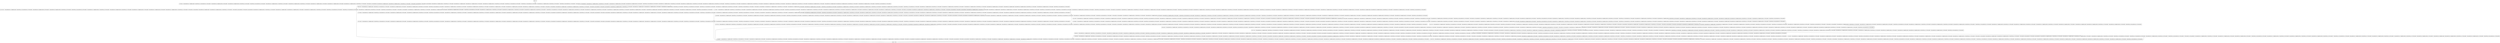 digraph getTriggers {
node [shape=record];
1922879709 [label="1922879709 - [(!JECACHESIZE && !SHAREDCACHE), (SEQUENTIAL && !JECACHESIZE && !DUPLICATES), (!JECACHESIZE && SHAREDCACHE && DUPLICATES), (!JECACHESIZE && SHAREDCACHE && SEQUENTIAL && DUPLICATES), (SEQUENTIAL && JECACHESIZE && DUPLICATES), (!JECACHESIZE && !SHAREDCACHE && !SEQUENTIAL && DUPLICATES), (!JECACHESIZE && SHAREDCACHE && SEQUENTIAL && !DUPLICATES), (JECACHESIZE && !SHAREDCACHE && !DUPLICATES), (JECACHESIZE && !SHAREDCACHE && DUPLICATES), (JECACHESIZE && !SHAREDCACHE && !SEQUENTIAL && !DUPLICATES), (DUPLICATES && !JECACHESIZE), (JECACHESIZE && SHAREDCACHE), (!JECACHESIZE && SHAREDCACHE && !SEQUENTIAL && !DUPLICATES), (!DUPLICATES && JECACHESIZE), (DUPLICATES && JECACHESIZE), (JECACHESIZE && SHAREDCACHE && !SEQUENTIAL && !DUPLICATES), (JECACHESIZE && !SHAREDCACHE), (!JECACHESIZE && !SHAREDCACHE && !DUPLICATES), (!JECACHESIZE && SHAREDCACHE && !SEQUENTIAL && DUPLICATES), (SEQUENTIAL && !JECACHESIZE && DUPLICATES), (!SEQUENTIAL && !JECACHESIZE && DUPLICATES), (!JECACHESIZE && !SHAREDCACHE && SEQUENTIAL && DUPLICATES), (!SEQUENTIAL && JECACHESIZE && !DUPLICATES), (!DUPLICATES && !JECACHESIZE), (!JECACHESIZE && !SHAREDCACHE && !SEQUENTIAL && !DUPLICATES), (!JECACHESIZE && !SHAREDCACHE && DUPLICATES), (JECACHESIZE && SHAREDCACHE && DUPLICATES), (!SEQUENTIAL && JECACHESIZE && DUPLICATES), (JECACHESIZE && !SHAREDCACHE && !SEQUENTIAL && DUPLICATES), (JECACHESIZE && SHAREDCACHE && !SEQUENTIAL && DUPLICATES), (JECACHESIZE && SHAREDCACHE && SEQUENTIAL && DUPLICATES), (!SEQUENTIAL && !JECACHESIZE && !DUPLICATES), (JECACHESIZE && !SHAREDCACHE && SEQUENTIAL && !DUPLICATES), (JECACHESIZE && !SHAREDCACHE && SEQUENTIAL && DUPLICATES), (!JECACHESIZE && !SHAREDCACHE && SEQUENTIAL && !DUPLICATES), (JECACHESIZE && SHAREDCACHE && !DUPLICATES), (!JECACHESIZE && SHAREDCACHE), (JECACHESIZE && SHAREDCACHE && SEQUENTIAL && !DUPLICATES), (!JECACHESIZE && SHAREDCACHE && !DUPLICATES), (SEQUENTIAL && JECACHESIZE && !DUPLICATES)]"];
1447686382 [label="1447686382 - [(!JECACHESIZE && !SHAREDCACHE), (SEQUENTIAL && !JECACHESIZE && !DUPLICATES), (!JECACHESIZE && SHAREDCACHE && DUPLICATES), (!JECACHESIZE && SHAREDCACHE && SEQUENTIAL && DUPLICATES), (SEQUENTIAL && JECACHESIZE && DUPLICATES), (!JECACHESIZE && !SHAREDCACHE && !SEQUENTIAL && DUPLICATES), (!JECACHESIZE && SHAREDCACHE && SEQUENTIAL && !DUPLICATES), (JECACHESIZE && !SHAREDCACHE && !DUPLICATES), (JECACHESIZE && !SHAREDCACHE && DUPLICATES), (JECACHESIZE && !SHAREDCACHE && !SEQUENTIAL && !DUPLICATES), (DUPLICATES && !JECACHESIZE), (JECACHESIZE && SHAREDCACHE), (!JECACHESIZE && SHAREDCACHE && !SEQUENTIAL && !DUPLICATES), (!DUPLICATES && JECACHESIZE), (DUPLICATES && JECACHESIZE), (JECACHESIZE && SHAREDCACHE && !SEQUENTIAL && !DUPLICATES), (JECACHESIZE && !SHAREDCACHE), (!JECACHESIZE && !SHAREDCACHE && !DUPLICATES), (!JECACHESIZE && SHAREDCACHE && !SEQUENTIAL && DUPLICATES), (SEQUENTIAL && !JECACHESIZE && DUPLICATES), (!SEQUENTIAL && !JECACHESIZE && DUPLICATES), (!JECACHESIZE && !SHAREDCACHE && SEQUENTIAL && DUPLICATES), (!SEQUENTIAL && JECACHESIZE && !DUPLICATES), (!DUPLICATES && !JECACHESIZE), (!JECACHESIZE && !SHAREDCACHE && !SEQUENTIAL && !DUPLICATES), (!JECACHESIZE && !SHAREDCACHE && DUPLICATES), (JECACHESIZE && SHAREDCACHE && DUPLICATES), (!SEQUENTIAL && JECACHESIZE && DUPLICATES), (JECACHESIZE && !SHAREDCACHE && !SEQUENTIAL && DUPLICATES), (JECACHESIZE && SHAREDCACHE && !SEQUENTIAL && DUPLICATES), (JECACHESIZE && SHAREDCACHE && SEQUENTIAL && DUPLICATES), (!SEQUENTIAL && !JECACHESIZE && !DUPLICATES), (JECACHESIZE && !SHAREDCACHE && SEQUENTIAL && !DUPLICATES), (JECACHESIZE && !SHAREDCACHE && SEQUENTIAL && DUPLICATES), (!JECACHESIZE && !SHAREDCACHE && SEQUENTIAL && !DUPLICATES), (JECACHESIZE && SHAREDCACHE && !DUPLICATES), (!JECACHESIZE && SHAREDCACHE), (JECACHESIZE && SHAREDCACHE && SEQUENTIAL && !DUPLICATES), (!JECACHESIZE && SHAREDCACHE && !DUPLICATES), (SEQUENTIAL && JECACHESIZE && !DUPLICATES)]"];
1062542455 [label="1062542455 - [(!JECACHESIZE && !SHAREDCACHE), (SEQUENTIAL && !JECACHESIZE && !DUPLICATES), (!JECACHESIZE && SHAREDCACHE && DUPLICATES), (!JECACHESIZE && SHAREDCACHE && SEQUENTIAL && DUPLICATES), (SEQUENTIAL && JECACHESIZE && DUPLICATES), (!JECACHESIZE && !SHAREDCACHE && !SEQUENTIAL && DUPLICATES), (!JECACHESIZE && SHAREDCACHE && SEQUENTIAL && !DUPLICATES), (JECACHESIZE && !SHAREDCACHE && !DUPLICATES), (JECACHESIZE && !SHAREDCACHE && DUPLICATES), (JECACHESIZE && !SHAREDCACHE && !SEQUENTIAL && !DUPLICATES), (DUPLICATES && !JECACHESIZE), (JECACHESIZE && SHAREDCACHE), (!JECACHESIZE && SHAREDCACHE && !SEQUENTIAL && !DUPLICATES), (!DUPLICATES && JECACHESIZE), (DUPLICATES && JECACHESIZE), (JECACHESIZE && SHAREDCACHE && !SEQUENTIAL && !DUPLICATES), (JECACHESIZE && !SHAREDCACHE), (!JECACHESIZE && !SHAREDCACHE && !DUPLICATES), (!JECACHESIZE && SHAREDCACHE && !SEQUENTIAL && DUPLICATES), (SEQUENTIAL && !JECACHESIZE && DUPLICATES), (!SEQUENTIAL && !JECACHESIZE && DUPLICATES), (!JECACHESIZE && !SHAREDCACHE && SEQUENTIAL && DUPLICATES), (!SEQUENTIAL && JECACHESIZE && !DUPLICATES), (!DUPLICATES && !JECACHESIZE), (!JECACHESIZE && !SHAREDCACHE && !SEQUENTIAL && !DUPLICATES), (!JECACHESIZE && !SHAREDCACHE && DUPLICATES), (JECACHESIZE && SHAREDCACHE && DUPLICATES), (!SEQUENTIAL && JECACHESIZE && DUPLICATES), (JECACHESIZE && !SHAREDCACHE && !SEQUENTIAL && DUPLICATES), (JECACHESIZE && SHAREDCACHE && !SEQUENTIAL && DUPLICATES), (JECACHESIZE && SHAREDCACHE && SEQUENTIAL && DUPLICATES), (!SEQUENTIAL && !JECACHESIZE && !DUPLICATES), (JECACHESIZE && !SHAREDCACHE && SEQUENTIAL && !DUPLICATES), (JECACHESIZE && !SHAREDCACHE && SEQUENTIAL && DUPLICATES), (!JECACHESIZE && !SHAREDCACHE && SEQUENTIAL && !DUPLICATES), (JECACHESIZE && SHAREDCACHE && !DUPLICATES), (!JECACHESIZE && SHAREDCACHE), (JECACHESIZE && SHAREDCACHE && SEQUENTIAL && !DUPLICATES), (!JECACHESIZE && SHAREDCACHE && !DUPLICATES), (SEQUENTIAL && JECACHESIZE && !DUPLICATES)]"];
1108466367 [label="1108466367 - [(!JECACHESIZE && !SHAREDCACHE), (SEQUENTIAL && !JECACHESIZE && !DUPLICATES), (!JECACHESIZE && SHAREDCACHE && DUPLICATES), (!JECACHESIZE && SHAREDCACHE && SEQUENTIAL && DUPLICATES), (SEQUENTIAL && JECACHESIZE && DUPLICATES), (!JECACHESIZE && !SHAREDCACHE && !SEQUENTIAL && DUPLICATES), (!JECACHESIZE && SHAREDCACHE && SEQUENTIAL && !DUPLICATES), (JECACHESIZE && !SHAREDCACHE && !DUPLICATES), (JECACHESIZE && !SHAREDCACHE && DUPLICATES), (JECACHESIZE && !SHAREDCACHE && !SEQUENTIAL && !DUPLICATES), (DUPLICATES && !JECACHESIZE), (JECACHESIZE && SHAREDCACHE), (!JECACHESIZE && SHAREDCACHE && !SEQUENTIAL && !DUPLICATES), (!DUPLICATES && JECACHESIZE), (DUPLICATES && JECACHESIZE), (JECACHESIZE && SHAREDCACHE && !SEQUENTIAL && !DUPLICATES), (JECACHESIZE && !SHAREDCACHE), (!JECACHESIZE && !SHAREDCACHE && !DUPLICATES), (!JECACHESIZE && SHAREDCACHE && !SEQUENTIAL && DUPLICATES), (SEQUENTIAL && !JECACHESIZE && DUPLICATES), (!SEQUENTIAL && !JECACHESIZE && DUPLICATES), (!JECACHESIZE && !SHAREDCACHE && SEQUENTIAL && DUPLICATES), (!SEQUENTIAL && JECACHESIZE && !DUPLICATES), (!DUPLICATES && !JECACHESIZE), (!JECACHESIZE && !SHAREDCACHE && !SEQUENTIAL && !DUPLICATES), (!JECACHESIZE && !SHAREDCACHE && DUPLICATES), (JECACHESIZE && SHAREDCACHE && DUPLICATES), (!SEQUENTIAL && JECACHESIZE && DUPLICATES), (JECACHESIZE && !SHAREDCACHE && !SEQUENTIAL && DUPLICATES), (JECACHESIZE && SHAREDCACHE && !SEQUENTIAL && DUPLICATES), (JECACHESIZE && SHAREDCACHE && SEQUENTIAL && DUPLICATES), (!SEQUENTIAL && !JECACHESIZE && !DUPLICATES), (JECACHESIZE && !SHAREDCACHE && SEQUENTIAL && !DUPLICATES), (JECACHESIZE && !SHAREDCACHE && SEQUENTIAL && DUPLICATES), (!JECACHESIZE && !SHAREDCACHE && SEQUENTIAL && !DUPLICATES), (JECACHESIZE && SHAREDCACHE && !DUPLICATES), (!JECACHESIZE && SHAREDCACHE), (JECACHESIZE && SHAREDCACHE && SEQUENTIAL && !DUPLICATES), (!JECACHESIZE && SHAREDCACHE && !DUPLICATES), (SEQUENTIAL && JECACHESIZE && !DUPLICATES)]"];
323775323 [label="323775323 - [(!JECACHESIZE && !SHAREDCACHE), (SEQUENTIAL && !JECACHESIZE && !DUPLICATES), (!JECACHESIZE && SHAREDCACHE && DUPLICATES), (!JECACHESIZE && SHAREDCACHE && SEQUENTIAL && DUPLICATES), (SEQUENTIAL && JECACHESIZE && DUPLICATES), (!JECACHESIZE && !SHAREDCACHE && !SEQUENTIAL && DUPLICATES), (!JECACHESIZE && SHAREDCACHE && SEQUENTIAL && !DUPLICATES), (JECACHESIZE && !SHAREDCACHE && !DUPLICATES), (JECACHESIZE && !SHAREDCACHE && DUPLICATES), (JECACHESIZE && !SHAREDCACHE && !SEQUENTIAL && !DUPLICATES), (DUPLICATES && !JECACHESIZE), (JECACHESIZE && SHAREDCACHE), (!JECACHESIZE && SHAREDCACHE && !SEQUENTIAL && !DUPLICATES), (!DUPLICATES && JECACHESIZE), (DUPLICATES && JECACHESIZE), (JECACHESIZE && SHAREDCACHE && !SEQUENTIAL && !DUPLICATES), (JECACHESIZE && !SHAREDCACHE), (!JECACHESIZE && !SHAREDCACHE && !DUPLICATES), (!JECACHESIZE && SHAREDCACHE && !SEQUENTIAL && DUPLICATES), (SEQUENTIAL && !JECACHESIZE && DUPLICATES), (!SEQUENTIAL && !JECACHESIZE && DUPLICATES), (!JECACHESIZE && !SHAREDCACHE && SEQUENTIAL && DUPLICATES), (!SEQUENTIAL && JECACHESIZE && !DUPLICATES), (!DUPLICATES && !JECACHESIZE), (!JECACHESIZE && !SHAREDCACHE && !SEQUENTIAL && !DUPLICATES), (!JECACHESIZE && !SHAREDCACHE && DUPLICATES), (JECACHESIZE && SHAREDCACHE && DUPLICATES), (!SEQUENTIAL && JECACHESIZE && DUPLICATES), (JECACHESIZE && !SHAREDCACHE && !SEQUENTIAL && DUPLICATES), (JECACHESIZE && SHAREDCACHE && !SEQUENTIAL && DUPLICATES), (JECACHESIZE && SHAREDCACHE && SEQUENTIAL && DUPLICATES), (!SEQUENTIAL && !JECACHESIZE && !DUPLICATES), (JECACHESIZE && !SHAREDCACHE && SEQUENTIAL && !DUPLICATES), (JECACHESIZE && !SHAREDCACHE && SEQUENTIAL && DUPLICATES), (!JECACHESIZE && !SHAREDCACHE && SEQUENTIAL && !DUPLICATES), (JECACHESIZE && SHAREDCACHE && !DUPLICATES), (!JECACHESIZE && SHAREDCACHE), (JECACHESIZE && SHAREDCACHE && SEQUENTIAL && !DUPLICATES), (!JECACHESIZE && SHAREDCACHE && !DUPLICATES), (SEQUENTIAL && JECACHESIZE && !DUPLICATES)]"];
1273193585 [label="1273193585 - [(!JECACHESIZE && !SHAREDCACHE), (SEQUENTIAL && !JECACHESIZE && !DUPLICATES), (!JECACHESIZE && SHAREDCACHE && DUPLICATES), (!JECACHESIZE && SHAREDCACHE && SEQUENTIAL && DUPLICATES), (SEQUENTIAL && JECACHESIZE && DUPLICATES), (!JECACHESIZE && !SHAREDCACHE && !SEQUENTIAL && DUPLICATES), (!JECACHESIZE && SHAREDCACHE && SEQUENTIAL && !DUPLICATES), (JECACHESIZE && !SHAREDCACHE && !DUPLICATES), (JECACHESIZE && !SHAREDCACHE && DUPLICATES), (JECACHESIZE && !SHAREDCACHE && !SEQUENTIAL && !DUPLICATES), (DUPLICATES && !JECACHESIZE), (JECACHESIZE && SHAREDCACHE), (!JECACHESIZE && SHAREDCACHE && !SEQUENTIAL && !DUPLICATES), (!DUPLICATES && JECACHESIZE), (DUPLICATES && JECACHESIZE), (JECACHESIZE && SHAREDCACHE && !SEQUENTIAL && !DUPLICATES), (JECACHESIZE && !SHAREDCACHE), (!JECACHESIZE && !SHAREDCACHE && !DUPLICATES), (!JECACHESIZE && SHAREDCACHE && !SEQUENTIAL && DUPLICATES), (SEQUENTIAL && !JECACHESIZE && DUPLICATES), (!SEQUENTIAL && !JECACHESIZE && DUPLICATES), (!JECACHESIZE && !SHAREDCACHE && SEQUENTIAL && DUPLICATES), (!SEQUENTIAL && JECACHESIZE && !DUPLICATES), (!DUPLICATES && !JECACHESIZE), (!JECACHESIZE && !SHAREDCACHE && !SEQUENTIAL && !DUPLICATES), (!JECACHESIZE && !SHAREDCACHE && DUPLICATES), (JECACHESIZE && SHAREDCACHE && DUPLICATES), (!SEQUENTIAL && JECACHESIZE && DUPLICATES), (JECACHESIZE && !SHAREDCACHE && !SEQUENTIAL && DUPLICATES), (JECACHESIZE && SHAREDCACHE && !SEQUENTIAL && DUPLICATES), (JECACHESIZE && SHAREDCACHE && SEQUENTIAL && DUPLICATES), (!SEQUENTIAL && !JECACHESIZE && !DUPLICATES), (JECACHESIZE && !SHAREDCACHE && SEQUENTIAL && !DUPLICATES), (JECACHESIZE && !SHAREDCACHE && SEQUENTIAL && DUPLICATES), (!JECACHESIZE && !SHAREDCACHE && SEQUENTIAL && !DUPLICATES), (JECACHESIZE && SHAREDCACHE && !DUPLICATES), (!JECACHESIZE && SHAREDCACHE), (JECACHESIZE && SHAREDCACHE && SEQUENTIAL && !DUPLICATES), (!JECACHESIZE && SHAREDCACHE && !DUPLICATES), (SEQUENTIAL && JECACHESIZE && !DUPLICATES)]"];
1111345847 [label="1111345847 - [(!JECACHESIZE && !SHAREDCACHE), (SEQUENTIAL && !JECACHESIZE && !DUPLICATES), (!JECACHESIZE && SHAREDCACHE && DUPLICATES), (!JECACHESIZE && SHAREDCACHE && SEQUENTIAL && DUPLICATES), (SEQUENTIAL && JECACHESIZE && DUPLICATES), (!JECACHESIZE && !SHAREDCACHE && !SEQUENTIAL && DUPLICATES), (!JECACHESIZE && SHAREDCACHE && SEQUENTIAL && !DUPLICATES), (JECACHESIZE && !SHAREDCACHE && !DUPLICATES), (JECACHESIZE && !SHAREDCACHE && DUPLICATES), (JECACHESIZE && !SHAREDCACHE && !SEQUENTIAL && !DUPLICATES), (DUPLICATES && !JECACHESIZE), (JECACHESIZE && SHAREDCACHE), (!JECACHESIZE && SHAREDCACHE && !SEQUENTIAL && !DUPLICATES), (!DUPLICATES && JECACHESIZE), (DUPLICATES && JECACHESIZE), (JECACHESIZE && SHAREDCACHE && !SEQUENTIAL && !DUPLICATES), (JECACHESIZE && !SHAREDCACHE), (!JECACHESIZE && !SHAREDCACHE && !DUPLICATES), (!JECACHESIZE && SHAREDCACHE && !SEQUENTIAL && DUPLICATES), (SEQUENTIAL && !JECACHESIZE && DUPLICATES), (!SEQUENTIAL && !JECACHESIZE && DUPLICATES), (!JECACHESIZE && !SHAREDCACHE && SEQUENTIAL && DUPLICATES), (!SEQUENTIAL && JECACHESIZE && !DUPLICATES), (!DUPLICATES && !JECACHESIZE), (!JECACHESIZE && !SHAREDCACHE && !SEQUENTIAL && !DUPLICATES), (!JECACHESIZE && !SHAREDCACHE && DUPLICATES), (JECACHESIZE && SHAREDCACHE && DUPLICATES), (!SEQUENTIAL && JECACHESIZE && DUPLICATES), (JECACHESIZE && !SHAREDCACHE && !SEQUENTIAL && DUPLICATES), (JECACHESIZE && SHAREDCACHE && !SEQUENTIAL && DUPLICATES), (JECACHESIZE && SHAREDCACHE && SEQUENTIAL && DUPLICATES), (!SEQUENTIAL && !JECACHESIZE && !DUPLICATES), (JECACHESIZE && !SHAREDCACHE && SEQUENTIAL && !DUPLICATES), (JECACHESIZE && !SHAREDCACHE && SEQUENTIAL && DUPLICATES), (!JECACHESIZE && !SHAREDCACHE && SEQUENTIAL && !DUPLICATES), (JECACHESIZE && SHAREDCACHE && !DUPLICATES), (!JECACHESIZE && SHAREDCACHE), (JECACHESIZE && SHAREDCACHE && SEQUENTIAL && !DUPLICATES), (!JECACHESIZE && SHAREDCACHE && !DUPLICATES), (SEQUENTIAL && JECACHESIZE && !DUPLICATES)]"];
1907135879 [label="1907135879 - [(!JECACHESIZE && !SHAREDCACHE), (SEQUENTIAL && !JECACHESIZE && !DUPLICATES), (!JECACHESIZE && SHAREDCACHE && DUPLICATES), (!JECACHESIZE && SHAREDCACHE && SEQUENTIAL && DUPLICATES), (SEQUENTIAL && JECACHESIZE && DUPLICATES), (!JECACHESIZE && !SHAREDCACHE && !SEQUENTIAL && DUPLICATES), (!JECACHESIZE && SHAREDCACHE && SEQUENTIAL && !DUPLICATES), (JECACHESIZE && !SHAREDCACHE && !DUPLICATES), (JECACHESIZE && !SHAREDCACHE && DUPLICATES), (JECACHESIZE && !SHAREDCACHE && !SEQUENTIAL && !DUPLICATES), (DUPLICATES && !JECACHESIZE), (JECACHESIZE && SHAREDCACHE), (!JECACHESIZE && SHAREDCACHE && !SEQUENTIAL && !DUPLICATES), (!DUPLICATES && JECACHESIZE), (DUPLICATES && JECACHESIZE), (JECACHESIZE && SHAREDCACHE && !SEQUENTIAL && !DUPLICATES), (JECACHESIZE && !SHAREDCACHE), (!JECACHESIZE && !SHAREDCACHE && !DUPLICATES), (!JECACHESIZE && SHAREDCACHE && !SEQUENTIAL && DUPLICATES), (SEQUENTIAL && !JECACHESIZE && DUPLICATES), (!SEQUENTIAL && !JECACHESIZE && DUPLICATES), (!JECACHESIZE && !SHAREDCACHE && SEQUENTIAL && DUPLICATES), (!SEQUENTIAL && JECACHESIZE && !DUPLICATES), (!DUPLICATES && !JECACHESIZE), (!JECACHESIZE && !SHAREDCACHE && !SEQUENTIAL && !DUPLICATES), (!JECACHESIZE && !SHAREDCACHE && DUPLICATES), (JECACHESIZE && SHAREDCACHE && DUPLICATES), (!SEQUENTIAL && JECACHESIZE && DUPLICATES), (JECACHESIZE && !SHAREDCACHE && !SEQUENTIAL && DUPLICATES), (JECACHESIZE && SHAREDCACHE && !SEQUENTIAL && DUPLICATES), (JECACHESIZE && SHAREDCACHE && SEQUENTIAL && DUPLICATES), (!SEQUENTIAL && !JECACHESIZE && !DUPLICATES), (JECACHESIZE && !SHAREDCACHE && SEQUENTIAL && !DUPLICATES), (JECACHESIZE && !SHAREDCACHE && SEQUENTIAL && DUPLICATES), (!JECACHESIZE && !SHAREDCACHE && SEQUENTIAL && !DUPLICATES), (JECACHESIZE && SHAREDCACHE && !DUPLICATES), (!JECACHESIZE && SHAREDCACHE), (JECACHESIZE && SHAREDCACHE && SEQUENTIAL && !DUPLICATES), (!JECACHESIZE && SHAREDCACHE && !DUPLICATES), (SEQUENTIAL && JECACHESIZE && !DUPLICATES)]"];
2010752407 [label="2010752407 - [(!JECACHESIZE && !SHAREDCACHE), (SEQUENTIAL && !JECACHESIZE && !DUPLICATES), (!JECACHESIZE && SHAREDCACHE && DUPLICATES), (!JECACHESIZE && SHAREDCACHE && SEQUENTIAL && DUPLICATES), (SEQUENTIAL && JECACHESIZE && DUPLICATES), (!JECACHESIZE && !SHAREDCACHE && !SEQUENTIAL && DUPLICATES), (!JECACHESIZE && SHAREDCACHE && SEQUENTIAL && !DUPLICATES), (JECACHESIZE && !SHAREDCACHE && !DUPLICATES), (JECACHESIZE && !SHAREDCACHE && DUPLICATES), (JECACHESIZE && !SHAREDCACHE && !SEQUENTIAL && !DUPLICATES), (DUPLICATES && !JECACHESIZE), (JECACHESIZE && SHAREDCACHE), (!JECACHESIZE && SHAREDCACHE && !SEQUENTIAL && !DUPLICATES), (!DUPLICATES && JECACHESIZE), (DUPLICATES && JECACHESIZE), (JECACHESIZE && SHAREDCACHE && !SEQUENTIAL && !DUPLICATES), (JECACHESIZE && !SHAREDCACHE), (!JECACHESIZE && !SHAREDCACHE && !DUPLICATES), (!JECACHESIZE && SHAREDCACHE && !SEQUENTIAL && DUPLICATES), (SEQUENTIAL && !JECACHESIZE && DUPLICATES), (!SEQUENTIAL && !JECACHESIZE && DUPLICATES), (!JECACHESIZE && !SHAREDCACHE && SEQUENTIAL && DUPLICATES), (!SEQUENTIAL && JECACHESIZE && !DUPLICATES), (!DUPLICATES && !JECACHESIZE), (!JECACHESIZE && !SHAREDCACHE && !SEQUENTIAL && !DUPLICATES), (!JECACHESIZE && !SHAREDCACHE && DUPLICATES), (JECACHESIZE && SHAREDCACHE && DUPLICATES), (!SEQUENTIAL && JECACHESIZE && DUPLICATES), (JECACHESIZE && !SHAREDCACHE && !SEQUENTIAL && DUPLICATES), (JECACHESIZE && SHAREDCACHE && !SEQUENTIAL && DUPLICATES), (JECACHESIZE && SHAREDCACHE && SEQUENTIAL && DUPLICATES), (!SEQUENTIAL && !JECACHESIZE && !DUPLICATES), (JECACHESIZE && !SHAREDCACHE && SEQUENTIAL && !DUPLICATES), (JECACHESIZE && !SHAREDCACHE && SEQUENTIAL && DUPLICATES), (!JECACHESIZE && !SHAREDCACHE && SEQUENTIAL && !DUPLICATES), (JECACHESIZE && SHAREDCACHE && !DUPLICATES), (!JECACHESIZE && SHAREDCACHE), (JECACHESIZE && SHAREDCACHE && SEQUENTIAL && !DUPLICATES), (!JECACHESIZE && SHAREDCACHE && !DUPLICATES), (SEQUENTIAL && JECACHESIZE && !DUPLICATES)]"];
1567129975 [label="1567129975 - [(!JECACHESIZE && !SHAREDCACHE), (SEQUENTIAL && !JECACHESIZE && !DUPLICATES), (!JECACHESIZE && SHAREDCACHE && DUPLICATES), (!JECACHESIZE && SHAREDCACHE && SEQUENTIAL && DUPLICATES), (SEQUENTIAL && JECACHESIZE && DUPLICATES), (!JECACHESIZE && !SHAREDCACHE && !SEQUENTIAL && DUPLICATES), (!JECACHESIZE && SHAREDCACHE && SEQUENTIAL && !DUPLICATES), (JECACHESIZE && !SHAREDCACHE && !DUPLICATES), (JECACHESIZE && !SHAREDCACHE && DUPLICATES), (JECACHESIZE && !SHAREDCACHE && !SEQUENTIAL && !DUPLICATES), (DUPLICATES && !JECACHESIZE), (JECACHESIZE && SHAREDCACHE), (!JECACHESIZE && SHAREDCACHE && !SEQUENTIAL && !DUPLICATES), (!DUPLICATES && JECACHESIZE), (DUPLICATES && JECACHESIZE), (JECACHESIZE && SHAREDCACHE && !SEQUENTIAL && !DUPLICATES), (JECACHESIZE && !SHAREDCACHE), (!JECACHESIZE && !SHAREDCACHE && !DUPLICATES), (!JECACHESIZE && SHAREDCACHE && !SEQUENTIAL && DUPLICATES), (SEQUENTIAL && !JECACHESIZE && DUPLICATES), (!SEQUENTIAL && !JECACHESIZE && DUPLICATES), (!JECACHESIZE && !SHAREDCACHE && SEQUENTIAL && DUPLICATES), (!SEQUENTIAL && JECACHESIZE && !DUPLICATES), (!DUPLICATES && !JECACHESIZE), (!JECACHESIZE && !SHAREDCACHE && !SEQUENTIAL && !DUPLICATES), (!JECACHESIZE && !SHAREDCACHE && DUPLICATES), (JECACHESIZE && SHAREDCACHE && DUPLICATES), (!SEQUENTIAL && JECACHESIZE && DUPLICATES), (JECACHESIZE && !SHAREDCACHE && !SEQUENTIAL && DUPLICATES), (JECACHESIZE && SHAREDCACHE && !SEQUENTIAL && DUPLICATES), (JECACHESIZE && SHAREDCACHE && SEQUENTIAL && DUPLICATES), (!SEQUENTIAL && !JECACHESIZE && !DUPLICATES), (JECACHESIZE && !SHAREDCACHE && SEQUENTIAL && !DUPLICATES), (JECACHESIZE && !SHAREDCACHE && SEQUENTIAL && DUPLICATES), (!JECACHESIZE && !SHAREDCACHE && SEQUENTIAL && !DUPLICATES), (JECACHESIZE && SHAREDCACHE && !DUPLICATES), (!JECACHESIZE && SHAREDCACHE), (JECACHESIZE && SHAREDCACHE && SEQUENTIAL && !DUPLICATES), (!JECACHESIZE && SHAREDCACHE && !DUPLICATES), (SEQUENTIAL && JECACHESIZE && !DUPLICATES)]"];
1130124719 [label="1130124719 - [(!JECACHESIZE && !SHAREDCACHE), (SEQUENTIAL && !JECACHESIZE && !DUPLICATES), (!JECACHESIZE && SHAREDCACHE && DUPLICATES), (!JECACHESIZE && SHAREDCACHE && SEQUENTIAL && DUPLICATES), (SEQUENTIAL && JECACHESIZE && DUPLICATES), (!JECACHESIZE && !SHAREDCACHE && !SEQUENTIAL && DUPLICATES), (!JECACHESIZE && SHAREDCACHE && SEQUENTIAL && !DUPLICATES), (JECACHESIZE && !SHAREDCACHE && !DUPLICATES), (JECACHESIZE && !SHAREDCACHE && DUPLICATES), (JECACHESIZE && !SHAREDCACHE && !SEQUENTIAL && !DUPLICATES), (DUPLICATES && !JECACHESIZE), (JECACHESIZE && SHAREDCACHE), (!JECACHESIZE && SHAREDCACHE && !SEQUENTIAL && !DUPLICATES), (!DUPLICATES && JECACHESIZE), (DUPLICATES && JECACHESIZE), (JECACHESIZE && SHAREDCACHE && !SEQUENTIAL && !DUPLICATES), (JECACHESIZE && !SHAREDCACHE), (!JECACHESIZE && !SHAREDCACHE && !DUPLICATES), (!JECACHESIZE && SHAREDCACHE && !SEQUENTIAL && DUPLICATES), (SEQUENTIAL && !JECACHESIZE && DUPLICATES), (!SEQUENTIAL && !JECACHESIZE && DUPLICATES), (!JECACHESIZE && !SHAREDCACHE && SEQUENTIAL && DUPLICATES), (!SEQUENTIAL && JECACHESIZE && !DUPLICATES), (!DUPLICATES && !JECACHESIZE), (!JECACHESIZE && !SHAREDCACHE && !SEQUENTIAL && !DUPLICATES), (!JECACHESIZE && !SHAREDCACHE && DUPLICATES), (JECACHESIZE && SHAREDCACHE && DUPLICATES), (!SEQUENTIAL && JECACHESIZE && DUPLICATES), (JECACHESIZE && !SHAREDCACHE && !SEQUENTIAL && DUPLICATES), (JECACHESIZE && SHAREDCACHE && !SEQUENTIAL && DUPLICATES), (JECACHESIZE && SHAREDCACHE && SEQUENTIAL && DUPLICATES), (!SEQUENTIAL && !JECACHESIZE && !DUPLICATES), (JECACHESIZE && !SHAREDCACHE && SEQUENTIAL && !DUPLICATES), (JECACHESIZE && !SHAREDCACHE && SEQUENTIAL && DUPLICATES), (!JECACHESIZE && !SHAREDCACHE && SEQUENTIAL && !DUPLICATES), (JECACHESIZE && SHAREDCACHE && !DUPLICATES), (!JECACHESIZE && SHAREDCACHE), (JECACHESIZE && SHAREDCACHE && SEQUENTIAL && !DUPLICATES), (!JECACHESIZE && SHAREDCACHE && !DUPLICATES), (SEQUENTIAL && JECACHESIZE && !DUPLICATES)]"];
1429263050 [label="1429263050 - [(!JECACHESIZE && !SHAREDCACHE), (SEQUENTIAL && !JECACHESIZE && !DUPLICATES), (!JECACHESIZE && SHAREDCACHE && DUPLICATES), (!JECACHESIZE && SHAREDCACHE && SEQUENTIAL && DUPLICATES), (SEQUENTIAL && JECACHESIZE && DUPLICATES), (!JECACHESIZE && !SHAREDCACHE && !SEQUENTIAL && DUPLICATES), (!JECACHESIZE && SHAREDCACHE && SEQUENTIAL && !DUPLICATES), (JECACHESIZE && !SHAREDCACHE && !DUPLICATES), (JECACHESIZE && !SHAREDCACHE && DUPLICATES), (JECACHESIZE && !SHAREDCACHE && !SEQUENTIAL && !DUPLICATES), (DUPLICATES && !JECACHESIZE), (JECACHESIZE && SHAREDCACHE), (!JECACHESIZE && SHAREDCACHE && !SEQUENTIAL && !DUPLICATES), (!DUPLICATES && JECACHESIZE), (DUPLICATES && JECACHESIZE), (JECACHESIZE && SHAREDCACHE && !SEQUENTIAL && !DUPLICATES), (JECACHESIZE && !SHAREDCACHE), (!JECACHESIZE && !SHAREDCACHE && !DUPLICATES), (!JECACHESIZE && SHAREDCACHE && !SEQUENTIAL && DUPLICATES), (SEQUENTIAL && !JECACHESIZE && DUPLICATES), (!SEQUENTIAL && !JECACHESIZE && DUPLICATES), (!JECACHESIZE && !SHAREDCACHE && SEQUENTIAL && DUPLICATES), (!SEQUENTIAL && JECACHESIZE && !DUPLICATES), (!DUPLICATES && !JECACHESIZE), (!JECACHESIZE && !SHAREDCACHE && !SEQUENTIAL && !DUPLICATES), (!JECACHESIZE && !SHAREDCACHE && DUPLICATES), (JECACHESIZE && SHAREDCACHE && DUPLICATES), (!SEQUENTIAL && JECACHESIZE && DUPLICATES), (JECACHESIZE && !SHAREDCACHE && !SEQUENTIAL && DUPLICATES), (JECACHESIZE && SHAREDCACHE && !SEQUENTIAL && DUPLICATES), (JECACHESIZE && SHAREDCACHE && SEQUENTIAL && DUPLICATES), (!SEQUENTIAL && !JECACHESIZE && !DUPLICATES), (JECACHESIZE && !SHAREDCACHE && SEQUENTIAL && !DUPLICATES), (JECACHESIZE && !SHAREDCACHE && SEQUENTIAL && DUPLICATES), (!JECACHESIZE && !SHAREDCACHE && SEQUENTIAL && !DUPLICATES), (JECACHESIZE && SHAREDCACHE && !DUPLICATES), (!JECACHESIZE && SHAREDCACHE), (JECACHESIZE && SHAREDCACHE && SEQUENTIAL && !DUPLICATES), (!JECACHESIZE && SHAREDCACHE && !DUPLICATES), (SEQUENTIAL && JECACHESIZE && !DUPLICATES)]"];
entry [label="entry - []"];
exit [label="exit - []"];
1546799898 [label="1546799898 - [(!JECACHESIZE && !SHAREDCACHE), (SEQUENTIAL && !JECACHESIZE && !DUPLICATES), (!JECACHESIZE && SHAREDCACHE && DUPLICATES), (!JECACHESIZE && SHAREDCACHE && SEQUENTIAL && DUPLICATES), (SEQUENTIAL && JECACHESIZE && DUPLICATES), (!JECACHESIZE && !SHAREDCACHE && !SEQUENTIAL && DUPLICATES), (!JECACHESIZE && SHAREDCACHE && SEQUENTIAL && !DUPLICATES), (JECACHESIZE && !SHAREDCACHE && !DUPLICATES), (JECACHESIZE && !SHAREDCACHE && DUPLICATES), (JECACHESIZE && !SHAREDCACHE && !SEQUENTIAL && !DUPLICATES), (DUPLICATES && !JECACHESIZE), (JECACHESIZE && SHAREDCACHE), (!JECACHESIZE && SHAREDCACHE && !SEQUENTIAL && !DUPLICATES), (!DUPLICATES && JECACHESIZE), (DUPLICATES && JECACHESIZE), (JECACHESIZE && SHAREDCACHE && !SEQUENTIAL && !DUPLICATES), (JECACHESIZE && !SHAREDCACHE), (!JECACHESIZE && !SHAREDCACHE && !DUPLICATES), (!JECACHESIZE && SHAREDCACHE && !SEQUENTIAL && DUPLICATES), (SEQUENTIAL && !JECACHESIZE && DUPLICATES), (!SEQUENTIAL && !JECACHESIZE && DUPLICATES), (!JECACHESIZE && !SHAREDCACHE && SEQUENTIAL && DUPLICATES), (!SEQUENTIAL && JECACHESIZE && !DUPLICATES), (!DUPLICATES && !JECACHESIZE), (!JECACHESIZE && !SHAREDCACHE && !SEQUENTIAL && !DUPLICATES), (!JECACHESIZE && !SHAREDCACHE && DUPLICATES), (JECACHESIZE && SHAREDCACHE && DUPLICATES), (!SEQUENTIAL && JECACHESIZE && DUPLICATES), (JECACHESIZE && !SHAREDCACHE && !SEQUENTIAL && DUPLICATES), (JECACHESIZE && SHAREDCACHE && !SEQUENTIAL && DUPLICATES), (JECACHESIZE && SHAREDCACHE && SEQUENTIAL && DUPLICATES), (!SEQUENTIAL && !JECACHESIZE && !DUPLICATES), (JECACHESIZE && !SHAREDCACHE && SEQUENTIAL && !DUPLICATES), (JECACHESIZE && !SHAREDCACHE && SEQUENTIAL && DUPLICATES), (!JECACHESIZE && !SHAREDCACHE && SEQUENTIAL && !DUPLICATES), (JECACHESIZE && SHAREDCACHE && !DUPLICATES), (!JECACHESIZE && SHAREDCACHE), (JECACHESIZE && SHAREDCACHE && SEQUENTIAL && !DUPLICATES), (!JECACHESIZE && SHAREDCACHE && !DUPLICATES), (SEQUENTIAL && JECACHESIZE && !DUPLICATES)]"];
1337172073 [label="1337172073 - [(!JECACHESIZE && !SHAREDCACHE), (SEQUENTIAL && !JECACHESIZE && !DUPLICATES), (!JECACHESIZE && SHAREDCACHE && DUPLICATES), (!JECACHESIZE && SHAREDCACHE && SEQUENTIAL && DUPLICATES), (SEQUENTIAL && JECACHESIZE && DUPLICATES), (!JECACHESIZE && !SHAREDCACHE && !SEQUENTIAL && DUPLICATES), (!JECACHESIZE && SHAREDCACHE && SEQUENTIAL && !DUPLICATES), (JECACHESIZE && !SHAREDCACHE && !DUPLICATES), (JECACHESIZE && !SHAREDCACHE && DUPLICATES), (JECACHESIZE && !SHAREDCACHE && !SEQUENTIAL && !DUPLICATES), (DUPLICATES && !JECACHESIZE), (JECACHESIZE && SHAREDCACHE), (!JECACHESIZE && SHAREDCACHE && !SEQUENTIAL && !DUPLICATES), (!DUPLICATES && JECACHESIZE), (DUPLICATES && JECACHESIZE), (JECACHESIZE && SHAREDCACHE && !SEQUENTIAL && !DUPLICATES), (JECACHESIZE && !SHAREDCACHE), (!JECACHESIZE && !SHAREDCACHE && !DUPLICATES), (!JECACHESIZE && SHAREDCACHE && !SEQUENTIAL && DUPLICATES), (SEQUENTIAL && !JECACHESIZE && DUPLICATES), (!SEQUENTIAL && !JECACHESIZE && DUPLICATES), (!JECACHESIZE && !SHAREDCACHE && SEQUENTIAL && DUPLICATES), (!SEQUENTIAL && JECACHESIZE && !DUPLICATES), (!DUPLICATES && !JECACHESIZE), (!JECACHESIZE && !SHAREDCACHE && !SEQUENTIAL && !DUPLICATES), (!JECACHESIZE && !SHAREDCACHE && DUPLICATES), (JECACHESIZE && SHAREDCACHE && DUPLICATES), (!SEQUENTIAL && JECACHESIZE && DUPLICATES), (JECACHESIZE && !SHAREDCACHE && !SEQUENTIAL && DUPLICATES), (JECACHESIZE && SHAREDCACHE && !SEQUENTIAL && DUPLICATES), (JECACHESIZE && SHAREDCACHE && SEQUENTIAL && DUPLICATES), (!SEQUENTIAL && !JECACHESIZE && !DUPLICATES), (JECACHESIZE && !SHAREDCACHE && SEQUENTIAL && !DUPLICATES), (JECACHESIZE && !SHAREDCACHE && SEQUENTIAL && DUPLICATES), (!JECACHESIZE && !SHAREDCACHE && SEQUENTIAL && !DUPLICATES), (JECACHESIZE && SHAREDCACHE && !DUPLICATES), (!JECACHESIZE && SHAREDCACHE), (JECACHESIZE && SHAREDCACHE && SEQUENTIAL && !DUPLICATES), (!JECACHESIZE && SHAREDCACHE && !DUPLICATES), (SEQUENTIAL && JECACHESIZE && !DUPLICATES)]"];
503695135 [label="503695135 - [(!JECACHESIZE && !SHAREDCACHE), (SEQUENTIAL && !JECACHESIZE && !DUPLICATES), (!JECACHESIZE && SHAREDCACHE && DUPLICATES), (!JECACHESIZE && SHAREDCACHE && SEQUENTIAL && DUPLICATES), (SEQUENTIAL && JECACHESIZE && DUPLICATES), (!JECACHESIZE && !SHAREDCACHE && !SEQUENTIAL && DUPLICATES), (!JECACHESIZE && SHAREDCACHE && SEQUENTIAL && !DUPLICATES), (JECACHESIZE && !SHAREDCACHE && !DUPLICATES), (JECACHESIZE && !SHAREDCACHE && DUPLICATES), (JECACHESIZE && !SHAREDCACHE && !SEQUENTIAL && !DUPLICATES), (DUPLICATES && !JECACHESIZE), (JECACHESIZE && SHAREDCACHE), (!JECACHESIZE && SHAREDCACHE && !SEQUENTIAL && !DUPLICATES), (!DUPLICATES && JECACHESIZE), (DUPLICATES && JECACHESIZE), (JECACHESIZE && SHAREDCACHE && !SEQUENTIAL && !DUPLICATES), (JECACHESIZE && !SHAREDCACHE), (!JECACHESIZE && !SHAREDCACHE && !DUPLICATES), (!JECACHESIZE && SHAREDCACHE && !SEQUENTIAL && DUPLICATES), (SEQUENTIAL && !JECACHESIZE && DUPLICATES), (!SEQUENTIAL && !JECACHESIZE && DUPLICATES), (!JECACHESIZE && !SHAREDCACHE && SEQUENTIAL && DUPLICATES), (!SEQUENTIAL && JECACHESIZE && !DUPLICATES), (!DUPLICATES && !JECACHESIZE), (!JECACHESIZE && !SHAREDCACHE && !SEQUENTIAL && !DUPLICATES), (!JECACHESIZE && !SHAREDCACHE && DUPLICATES), (JECACHESIZE && SHAREDCACHE && DUPLICATES), (!SEQUENTIAL && JECACHESIZE && DUPLICATES), (JECACHESIZE && !SHAREDCACHE && !SEQUENTIAL && DUPLICATES), (JECACHESIZE && SHAREDCACHE && !SEQUENTIAL && DUPLICATES), (JECACHESIZE && SHAREDCACHE && SEQUENTIAL && DUPLICATES), (!SEQUENTIAL && !JECACHESIZE && !DUPLICATES), (JECACHESIZE && !SHAREDCACHE && SEQUENTIAL && !DUPLICATES), (JECACHESIZE && !SHAREDCACHE && SEQUENTIAL && DUPLICATES), (!JECACHESIZE && !SHAREDCACHE && SEQUENTIAL && !DUPLICATES), (JECACHESIZE && SHAREDCACHE && !DUPLICATES), (!JECACHESIZE && SHAREDCACHE), (JECACHESIZE && SHAREDCACHE && SEQUENTIAL && !DUPLICATES), (!JECACHESIZE && SHAREDCACHE && !DUPLICATES), (SEQUENTIAL && JECACHESIZE && !DUPLICATES)]"];
131242673 [label="131242673 - [(!JECACHESIZE && !SHAREDCACHE), (SEQUENTIAL && !JECACHESIZE && !DUPLICATES), (!JECACHESIZE && SHAREDCACHE && DUPLICATES), (!JECACHESIZE && SHAREDCACHE && SEQUENTIAL && DUPLICATES), (SEQUENTIAL && JECACHESIZE && DUPLICATES), (!JECACHESIZE && !SHAREDCACHE && !SEQUENTIAL && DUPLICATES), (!JECACHESIZE && SHAREDCACHE && SEQUENTIAL && !DUPLICATES), (JECACHESIZE && !SHAREDCACHE && !DUPLICATES), (JECACHESIZE && !SHAREDCACHE && DUPLICATES), (JECACHESIZE && !SHAREDCACHE && !SEQUENTIAL && !DUPLICATES), (DUPLICATES && !JECACHESIZE), (JECACHESIZE && SHAREDCACHE), (!JECACHESIZE && SHAREDCACHE && !SEQUENTIAL && !DUPLICATES), (!DUPLICATES && JECACHESIZE), (DUPLICATES && JECACHESIZE), (JECACHESIZE && SHAREDCACHE && !SEQUENTIAL && !DUPLICATES), (JECACHESIZE && !SHAREDCACHE), (!JECACHESIZE && !SHAREDCACHE && !DUPLICATES), (!JECACHESIZE && SHAREDCACHE && !SEQUENTIAL && DUPLICATES), (SEQUENTIAL && !JECACHESIZE && DUPLICATES), (!SEQUENTIAL && !JECACHESIZE && DUPLICATES), (!JECACHESIZE && !SHAREDCACHE && SEQUENTIAL && DUPLICATES), (!SEQUENTIAL && JECACHESIZE && !DUPLICATES), (!DUPLICATES && !JECACHESIZE), (!JECACHESIZE && !SHAREDCACHE && !SEQUENTIAL && !DUPLICATES), (!JECACHESIZE && !SHAREDCACHE && DUPLICATES), (JECACHESIZE && SHAREDCACHE && DUPLICATES), (!SEQUENTIAL && JECACHESIZE && DUPLICATES), (JECACHESIZE && !SHAREDCACHE && !SEQUENTIAL && DUPLICATES), (JECACHESIZE && SHAREDCACHE && !SEQUENTIAL && DUPLICATES), (JECACHESIZE && SHAREDCACHE && SEQUENTIAL && DUPLICATES), (!SEQUENTIAL && !JECACHESIZE && !DUPLICATES), (JECACHESIZE && !SHAREDCACHE && SEQUENTIAL && !DUPLICATES), (JECACHESIZE && !SHAREDCACHE && SEQUENTIAL && DUPLICATES), (!JECACHESIZE && !SHAREDCACHE && SEQUENTIAL && !DUPLICATES), (JECACHESIZE && SHAREDCACHE && !DUPLICATES), (!JECACHESIZE && SHAREDCACHE), (JECACHESIZE && SHAREDCACHE && SEQUENTIAL && !DUPLICATES), (!JECACHESIZE && SHAREDCACHE && !DUPLICATES), (SEQUENTIAL && JECACHESIZE && !DUPLICATES)]"];
718702834 [label="718702834 - [(!JECACHESIZE && !SHAREDCACHE), (SEQUENTIAL && !JECACHESIZE && !DUPLICATES), (!JECACHESIZE && SHAREDCACHE && DUPLICATES), (!JECACHESIZE && SHAREDCACHE && SEQUENTIAL && DUPLICATES), (SEQUENTIAL && JECACHESIZE && DUPLICATES), (!JECACHESIZE && !SHAREDCACHE && !SEQUENTIAL && DUPLICATES), (!JECACHESIZE && SHAREDCACHE && SEQUENTIAL && !DUPLICATES), (JECACHESIZE && !SHAREDCACHE && !DUPLICATES), (JECACHESIZE && !SHAREDCACHE && DUPLICATES), (JECACHESIZE && !SHAREDCACHE && !SEQUENTIAL && !DUPLICATES), (DUPLICATES && !JECACHESIZE), (JECACHESIZE && SHAREDCACHE), (!JECACHESIZE && SHAREDCACHE && !SEQUENTIAL && !DUPLICATES), (!DUPLICATES && JECACHESIZE), (DUPLICATES && JECACHESIZE), (JECACHESIZE && SHAREDCACHE && !SEQUENTIAL && !DUPLICATES), (JECACHESIZE && !SHAREDCACHE), (!JECACHESIZE && !SHAREDCACHE && !DUPLICATES), (!JECACHESIZE && SHAREDCACHE && !SEQUENTIAL && DUPLICATES), (SEQUENTIAL && !JECACHESIZE && DUPLICATES), (!SEQUENTIAL && !JECACHESIZE && DUPLICATES), (!JECACHESIZE && !SHAREDCACHE && SEQUENTIAL && DUPLICATES), (!SEQUENTIAL && JECACHESIZE && !DUPLICATES), (!DUPLICATES && !JECACHESIZE), (!JECACHESIZE && !SHAREDCACHE && !SEQUENTIAL && !DUPLICATES), (!JECACHESIZE && !SHAREDCACHE && DUPLICATES), (JECACHESIZE && SHAREDCACHE && DUPLICATES), (!SEQUENTIAL && JECACHESIZE && DUPLICATES), (JECACHESIZE && !SHAREDCACHE && !SEQUENTIAL && DUPLICATES), (JECACHESIZE && SHAREDCACHE && !SEQUENTIAL && DUPLICATES), (JECACHESIZE && SHAREDCACHE && SEQUENTIAL && DUPLICATES), (!SEQUENTIAL && !JECACHESIZE && !DUPLICATES), (JECACHESIZE && !SHAREDCACHE && SEQUENTIAL && !DUPLICATES), (JECACHESIZE && !SHAREDCACHE && SEQUENTIAL && DUPLICATES), (!JECACHESIZE && !SHAREDCACHE && SEQUENTIAL && !DUPLICATES), (JECACHESIZE && SHAREDCACHE && !DUPLICATES), (!JECACHESIZE && SHAREDCACHE), (JECACHESIZE && SHAREDCACHE && SEQUENTIAL && !DUPLICATES), (!JECACHESIZE && SHAREDCACHE && !DUPLICATES), (SEQUENTIAL && JECACHESIZE && !DUPLICATES)]"];
664144415 [label="664144415 - [(!JECACHESIZE && !SHAREDCACHE), (SEQUENTIAL && !JECACHESIZE && !DUPLICATES), (!JECACHESIZE && SHAREDCACHE && DUPLICATES), (!JECACHESIZE && SHAREDCACHE && SEQUENTIAL && DUPLICATES), (SEQUENTIAL && JECACHESIZE && DUPLICATES), (!JECACHESIZE && !SHAREDCACHE && !SEQUENTIAL && DUPLICATES), (!JECACHESIZE && SHAREDCACHE && SEQUENTIAL && !DUPLICATES), (JECACHESIZE && !SHAREDCACHE && !DUPLICATES), (JECACHESIZE && !SHAREDCACHE && DUPLICATES), (JECACHESIZE && !SHAREDCACHE && !SEQUENTIAL && !DUPLICATES), (DUPLICATES && !JECACHESIZE), (JECACHESIZE && SHAREDCACHE), (!JECACHESIZE && SHAREDCACHE && !SEQUENTIAL && !DUPLICATES), (!DUPLICATES && JECACHESIZE), (DUPLICATES && JECACHESIZE), (JECACHESIZE && SHAREDCACHE && !SEQUENTIAL && !DUPLICATES), (JECACHESIZE && !SHAREDCACHE), (!JECACHESIZE && !SHAREDCACHE && !DUPLICATES), (!JECACHESIZE && SHAREDCACHE && !SEQUENTIAL && DUPLICATES), (SEQUENTIAL && !JECACHESIZE && DUPLICATES), (!SEQUENTIAL && !JECACHESIZE && DUPLICATES), (!JECACHESIZE && !SHAREDCACHE && SEQUENTIAL && DUPLICATES), (!SEQUENTIAL && JECACHESIZE && !DUPLICATES), (!DUPLICATES && !JECACHESIZE), (!JECACHESIZE && !SHAREDCACHE && !SEQUENTIAL && !DUPLICATES), (!JECACHESIZE && !SHAREDCACHE && DUPLICATES), (JECACHESIZE && SHAREDCACHE && DUPLICATES), (!SEQUENTIAL && JECACHESIZE && DUPLICATES), (JECACHESIZE && !SHAREDCACHE && !SEQUENTIAL && DUPLICATES), (JECACHESIZE && SHAREDCACHE && !SEQUENTIAL && DUPLICATES), (JECACHESIZE && SHAREDCACHE && SEQUENTIAL && DUPLICATES), (!SEQUENTIAL && !JECACHESIZE && !DUPLICATES), (JECACHESIZE && !SHAREDCACHE && SEQUENTIAL && !DUPLICATES), (JECACHESIZE && !SHAREDCACHE && SEQUENTIAL && DUPLICATES), (!JECACHESIZE && !SHAREDCACHE && SEQUENTIAL && !DUPLICATES), (JECACHESIZE && SHAREDCACHE && !DUPLICATES), (!JECACHESIZE && SHAREDCACHE), (JECACHESIZE && SHAREDCACHE && SEQUENTIAL && !DUPLICATES), (!JECACHESIZE && SHAREDCACHE && !DUPLICATES), (SEQUENTIAL && JECACHESIZE && !DUPLICATES)]"];
entry;
exit;
1922879709 -> exit;
1447686382 -> 1130124719;
1062542455 -> 1337172073;
1108466367 -> exit;
323775323 -> exit;
1273193585 -> 1546799898;
1273193585 -> 1907135879;
1111345847 -> 1273193585;
1111345847 -> 1546799898;
1907135879 -> exit;
2010752407 -> exit;
1567129975 -> 1447686382;
1567129975 -> 1130124719;
1130124719 -> 1062542455;
1130124719 -> 1337172073;
1429263050 -> 1922879709;
1429263050 -> 1108466367;
entry -> 718702834;
1546799898 -> 323775323;
1546799898 -> 1567129975;
1337172073 -> 503695135;
1337172073 -> 131242673;
503695135 -> 1429263050;
503695135 -> 1108466367;
131242673 -> exit;
718702834 -> 2010752407;
718702834 -> 664144415;
664144415 -> 1111345847;
664144415 -> 2010752407;
}
